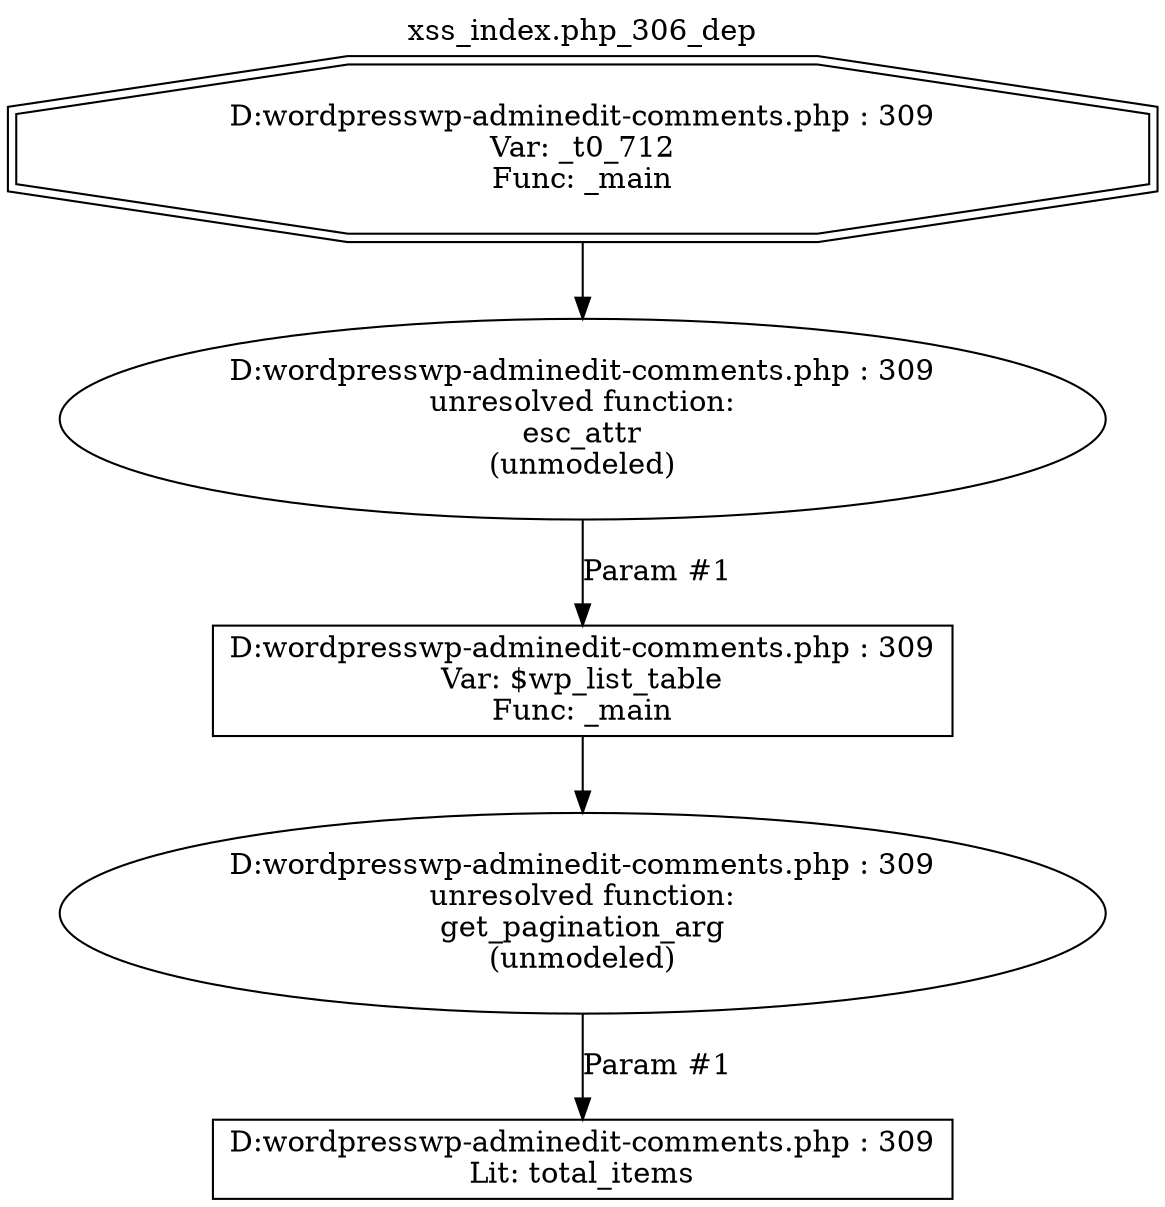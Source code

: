 digraph cfg {
  label="xss_index.php_306_dep";
  labelloc=t;
  n1 [shape=doubleoctagon, label="D:\wordpress\wp-admin\edit-comments.php : 309\nVar: _t0_712\nFunc: _main\n"];
  n2 [shape=ellipse, label="D:\wordpress\wp-admin\edit-comments.php : 309\nunresolved function:\nesc_attr\n(unmodeled)\n"];
  n3 [shape=box, label="D:\wordpress\wp-admin\edit-comments.php : 309\nVar: $wp_list_table\nFunc: _main\n"];
  n4 [shape=ellipse, label="D:\wordpress\wp-admin\edit-comments.php : 309\nunresolved function:\nget_pagination_arg\n(unmodeled)\n"];
  n5 [shape=box, label="D:\wordpress\wp-admin\edit-comments.php : 309\nLit: total_items\n"];
  n1 -> n2;
  n3 -> n4;
  n4 -> n5[label="Param #1"];
  n2 -> n3[label="Param #1"];
}
